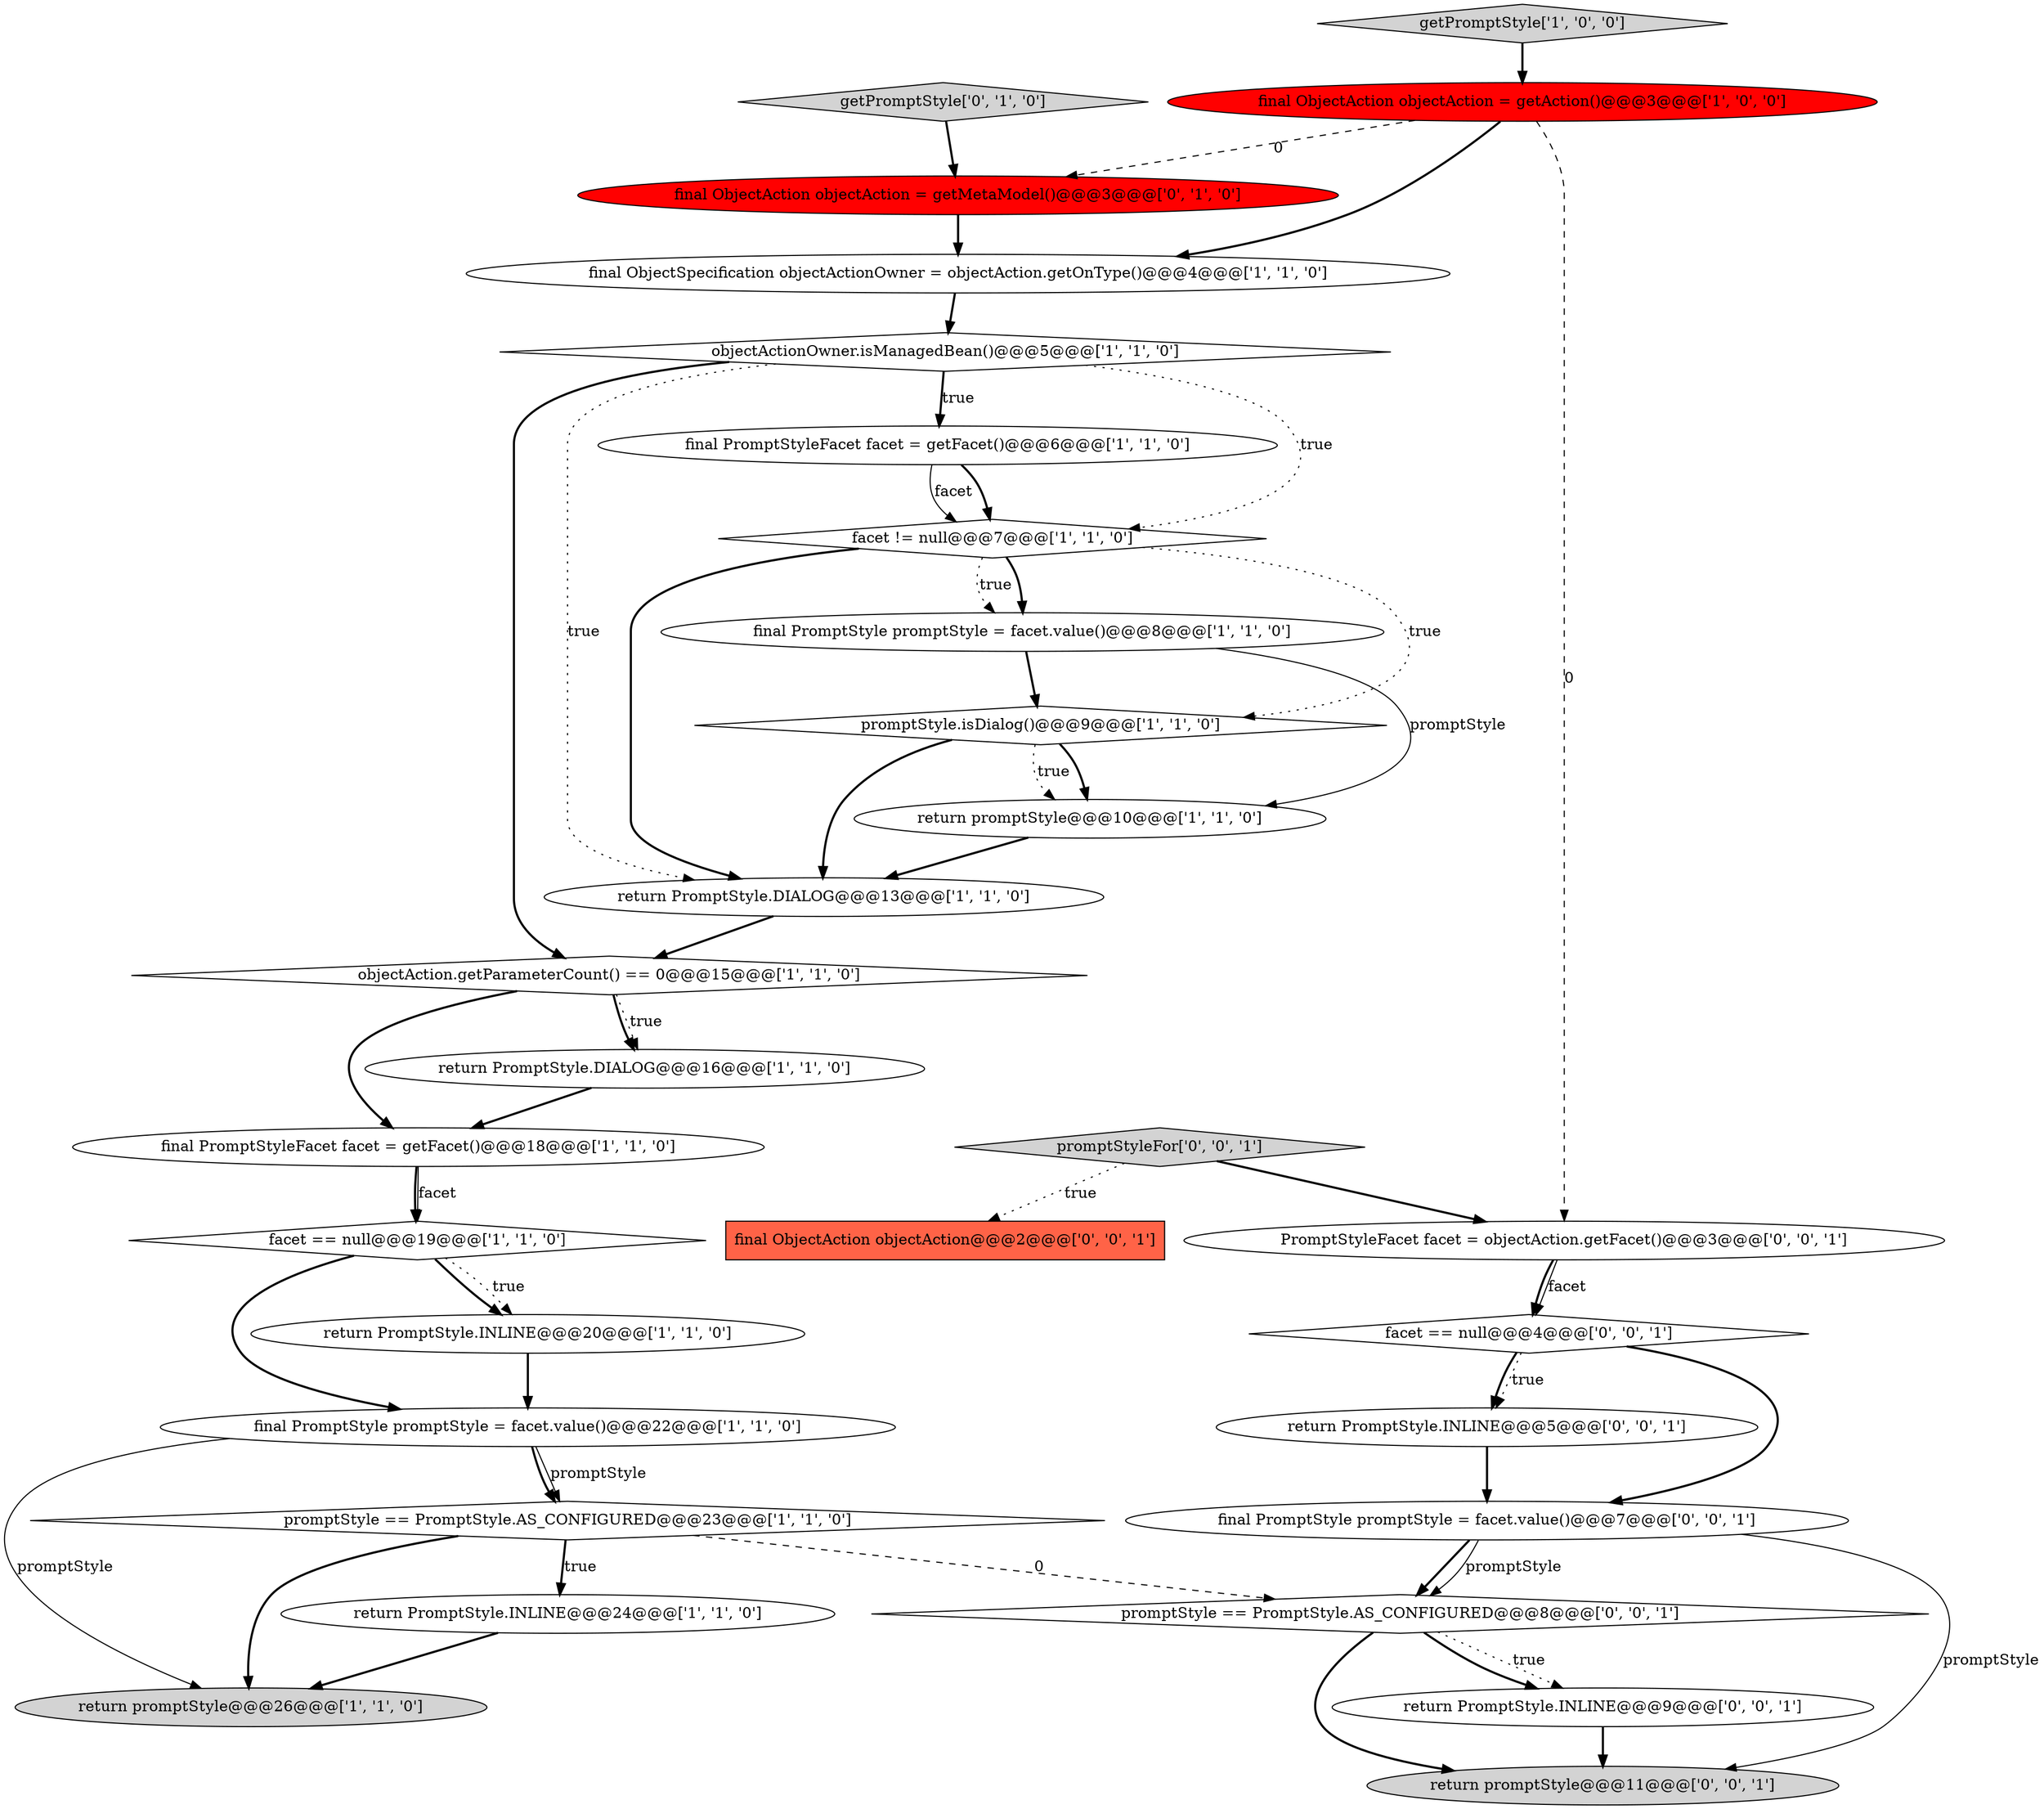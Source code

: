 digraph {
16 [style = filled, label = "final ObjectAction objectAction = getAction()@@@3@@@['1', '0', '0']", fillcolor = red, shape = ellipse image = "AAA1AAABBB1BBB"];
10 [style = filled, label = "return PromptStyle.DIALOG@@@13@@@['1', '1', '0']", fillcolor = white, shape = ellipse image = "AAA0AAABBB1BBB"];
11 [style = filled, label = "facet != null@@@7@@@['1', '1', '0']", fillcolor = white, shape = diamond image = "AAA0AAABBB1BBB"];
15 [style = filled, label = "return PromptStyle.DIALOG@@@16@@@['1', '1', '0']", fillcolor = white, shape = ellipse image = "AAA0AAABBB1BBB"];
0 [style = filled, label = "return PromptStyle.INLINE@@@20@@@['1', '1', '0']", fillcolor = white, shape = ellipse image = "AAA0AAABBB1BBB"];
26 [style = filled, label = "final PromptStyle promptStyle = facet.value()@@@7@@@['0', '0', '1']", fillcolor = white, shape = ellipse image = "AAA0AAABBB3BBB"];
9 [style = filled, label = "final PromptStyleFacet facet = getFacet()@@@6@@@['1', '1', '0']", fillcolor = white, shape = ellipse image = "AAA0AAABBB1BBB"];
27 [style = filled, label = "return PromptStyle.INLINE@@@5@@@['0', '0', '1']", fillcolor = white, shape = ellipse image = "AAA0AAABBB3BBB"];
24 [style = filled, label = "promptStyleFor['0', '0', '1']", fillcolor = lightgray, shape = diamond image = "AAA0AAABBB3BBB"];
2 [style = filled, label = "promptStyle.isDialog()@@@9@@@['1', '1', '0']", fillcolor = white, shape = diamond image = "AAA0AAABBB1BBB"];
22 [style = filled, label = "promptStyle == PromptStyle.AS_CONFIGURED@@@8@@@['0', '0', '1']", fillcolor = white, shape = diamond image = "AAA0AAABBB3BBB"];
23 [style = filled, label = "return promptStyle@@@11@@@['0', '0', '1']", fillcolor = lightgray, shape = ellipse image = "AAA0AAABBB3BBB"];
25 [style = filled, label = "PromptStyleFacet facet = objectAction.getFacet()@@@3@@@['0', '0', '1']", fillcolor = white, shape = ellipse image = "AAA0AAABBB3BBB"];
20 [style = filled, label = "getPromptStyle['0', '1', '0']", fillcolor = lightgray, shape = diamond image = "AAA0AAABBB2BBB"];
7 [style = filled, label = "final PromptStyleFacet facet = getFacet()@@@18@@@['1', '1', '0']", fillcolor = white, shape = ellipse image = "AAA0AAABBB1BBB"];
6 [style = filled, label = "return promptStyle@@@10@@@['1', '1', '0']", fillcolor = white, shape = ellipse image = "AAA0AAABBB1BBB"];
12 [style = filled, label = "final PromptStyle promptStyle = facet.value()@@@22@@@['1', '1', '0']", fillcolor = white, shape = ellipse image = "AAA0AAABBB1BBB"];
29 [style = filled, label = "final ObjectAction objectAction@@@2@@@['0', '0', '1']", fillcolor = tomato, shape = box image = "AAA0AAABBB3BBB"];
18 [style = filled, label = "return PromptStyle.INLINE@@@24@@@['1', '1', '0']", fillcolor = white, shape = ellipse image = "AAA0AAABBB1BBB"];
5 [style = filled, label = "objectAction.getParameterCount() == 0@@@15@@@['1', '1', '0']", fillcolor = white, shape = diamond image = "AAA0AAABBB1BBB"];
8 [style = filled, label = "promptStyle == PromptStyle.AS_CONFIGURED@@@23@@@['1', '1', '0']", fillcolor = white, shape = diamond image = "AAA0AAABBB1BBB"];
14 [style = filled, label = "getPromptStyle['1', '0', '0']", fillcolor = lightgray, shape = diamond image = "AAA0AAABBB1BBB"];
21 [style = filled, label = "return PromptStyle.INLINE@@@9@@@['0', '0', '1']", fillcolor = white, shape = ellipse image = "AAA0AAABBB3BBB"];
1 [style = filled, label = "final PromptStyle promptStyle = facet.value()@@@8@@@['1', '1', '0']", fillcolor = white, shape = ellipse image = "AAA0AAABBB1BBB"];
13 [style = filled, label = "objectActionOwner.isManagedBean()@@@5@@@['1', '1', '0']", fillcolor = white, shape = diamond image = "AAA0AAABBB1BBB"];
3 [style = filled, label = "final ObjectSpecification objectActionOwner = objectAction.getOnType()@@@4@@@['1', '1', '0']", fillcolor = white, shape = ellipse image = "AAA0AAABBB1BBB"];
17 [style = filled, label = "facet == null@@@19@@@['1', '1', '0']", fillcolor = white, shape = diamond image = "AAA0AAABBB1BBB"];
4 [style = filled, label = "return promptStyle@@@26@@@['1', '1', '0']", fillcolor = lightgray, shape = ellipse image = "AAA0AAABBB1BBB"];
19 [style = filled, label = "final ObjectAction objectAction = getMetaModel()@@@3@@@['0', '1', '0']", fillcolor = red, shape = ellipse image = "AAA1AAABBB2BBB"];
28 [style = filled, label = "facet == null@@@4@@@['0', '0', '1']", fillcolor = white, shape = diamond image = "AAA0AAABBB3BBB"];
12->8 [style = solid, label="promptStyle"];
14->16 [style = bold, label=""];
16->3 [style = bold, label=""];
22->21 [style = dotted, label="true"];
17->0 [style = dotted, label="true"];
25->28 [style = bold, label=""];
12->4 [style = solid, label="promptStyle"];
7->17 [style = bold, label=""];
9->11 [style = bold, label=""];
15->7 [style = bold, label=""];
16->19 [style = dashed, label="0"];
11->1 [style = bold, label=""];
7->17 [style = solid, label="facet"];
2->6 [style = bold, label=""];
8->18 [style = bold, label=""];
16->25 [style = dashed, label="0"];
11->1 [style = dotted, label="true"];
24->29 [style = dotted, label="true"];
0->12 [style = bold, label=""];
22->21 [style = bold, label=""];
1->6 [style = solid, label="promptStyle"];
5->15 [style = bold, label=""];
28->26 [style = bold, label=""];
2->10 [style = bold, label=""];
13->10 [style = dotted, label="true"];
26->23 [style = solid, label="promptStyle"];
22->23 [style = bold, label=""];
5->15 [style = dotted, label="true"];
26->22 [style = bold, label=""];
8->22 [style = dashed, label="0"];
26->22 [style = solid, label="promptStyle"];
17->12 [style = bold, label=""];
11->2 [style = dotted, label="true"];
17->0 [style = bold, label=""];
10->5 [style = bold, label=""];
18->4 [style = bold, label=""];
25->28 [style = solid, label="facet"];
2->6 [style = dotted, label="true"];
11->10 [style = bold, label=""];
12->8 [style = bold, label=""];
24->25 [style = bold, label=""];
6->10 [style = bold, label=""];
13->5 [style = bold, label=""];
3->13 [style = bold, label=""];
8->18 [style = dotted, label="true"];
5->7 [style = bold, label=""];
13->11 [style = dotted, label="true"];
1->2 [style = bold, label=""];
13->9 [style = bold, label=""];
28->27 [style = bold, label=""];
8->4 [style = bold, label=""];
28->27 [style = dotted, label="true"];
20->19 [style = bold, label=""];
21->23 [style = bold, label=""];
19->3 [style = bold, label=""];
9->11 [style = solid, label="facet"];
27->26 [style = bold, label=""];
13->9 [style = dotted, label="true"];
}
